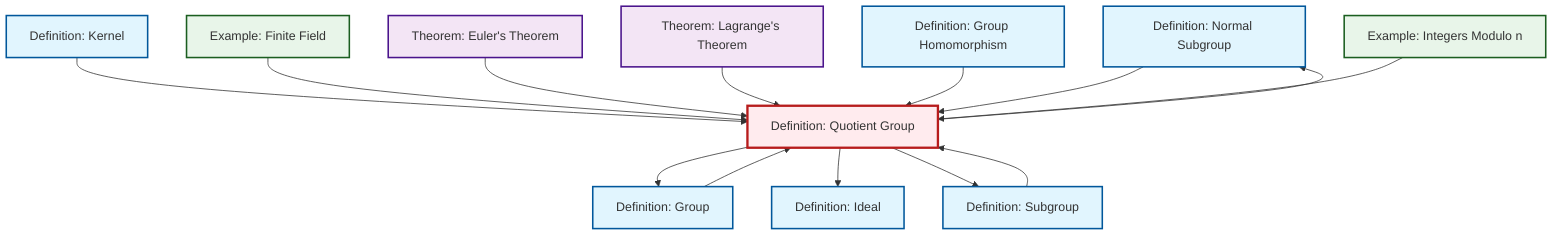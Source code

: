 graph TD
    classDef definition fill:#e1f5fe,stroke:#01579b,stroke-width:2px
    classDef theorem fill:#f3e5f5,stroke:#4a148c,stroke-width:2px
    classDef axiom fill:#fff3e0,stroke:#e65100,stroke-width:2px
    classDef example fill:#e8f5e9,stroke:#1b5e20,stroke-width:2px
    classDef current fill:#ffebee,stroke:#b71c1c,stroke-width:3px
    def-ideal["Definition: Ideal"]:::definition
    def-normal-subgroup["Definition: Normal Subgroup"]:::definition
    def-subgroup["Definition: Subgroup"]:::definition
    thm-euler["Theorem: Euler's Theorem"]:::theorem
    ex-finite-field["Example: Finite Field"]:::example
    def-kernel["Definition: Kernel"]:::definition
    def-group["Definition: Group"]:::definition
    def-homomorphism["Definition: Group Homomorphism"]:::definition
    def-quotient-group["Definition: Quotient Group"]:::definition
    thm-lagrange["Theorem: Lagrange's Theorem"]:::theorem
    ex-quotient-integers-mod-n["Example: Integers Modulo n"]:::example
    def-kernel --> def-quotient-group
    def-quotient-group --> def-group
    def-quotient-group --> def-ideal
    ex-finite-field --> def-quotient-group
    thm-euler --> def-quotient-group
    def-subgroup --> def-quotient-group
    def-group --> def-quotient-group
    thm-lagrange --> def-quotient-group
    def-homomorphism --> def-quotient-group
    def-quotient-group --> def-subgroup
    def-normal-subgroup --> def-quotient-group
    ex-quotient-integers-mod-n --> def-quotient-group
    def-quotient-group --> def-normal-subgroup
    class def-quotient-group current